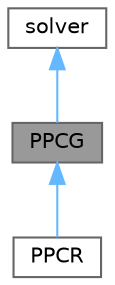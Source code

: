 digraph "PPCG"
{
 // LATEX_PDF_SIZE
  bgcolor="transparent";
  edge [fontname=Helvetica,fontsize=10,labelfontname=Helvetica,labelfontsize=10];
  node [fontname=Helvetica,fontsize=10,shape=box,height=0.2,width=0.4];
  Node1 [id="Node000001",label="PPCG",height=0.2,width=0.4,color="gray40", fillcolor="grey60", style="filled", fontcolor="black",tooltip="Preconditioned pipelined conjugate gradient solver for symmetric lduMatrices using a run-time selecta..."];
  Node2 -> Node1 [id="edge1_Node000001_Node000002",dir="back",color="steelblue1",style="solid",tooltip=" "];
  Node2 [id="Node000002",label="solver",height=0.2,width=0.4,color="gray40", fillcolor="white", style="filled",URL="$classFoam_1_1lduMatrix_1_1solver.html",tooltip=" "];
  Node1 -> Node3 [id="edge2_Node000001_Node000003",dir="back",color="steelblue1",style="solid",tooltip=" "];
  Node3 [id="Node000003",label="PPCR",height=0.2,width=0.4,color="gray40", fillcolor="white", style="filled",URL="$classFoam_1_1PPCR.html",tooltip="Preconditioned pipelined conjugate residuals solver for symmetric lduMatrices using a run-time select..."];
}
